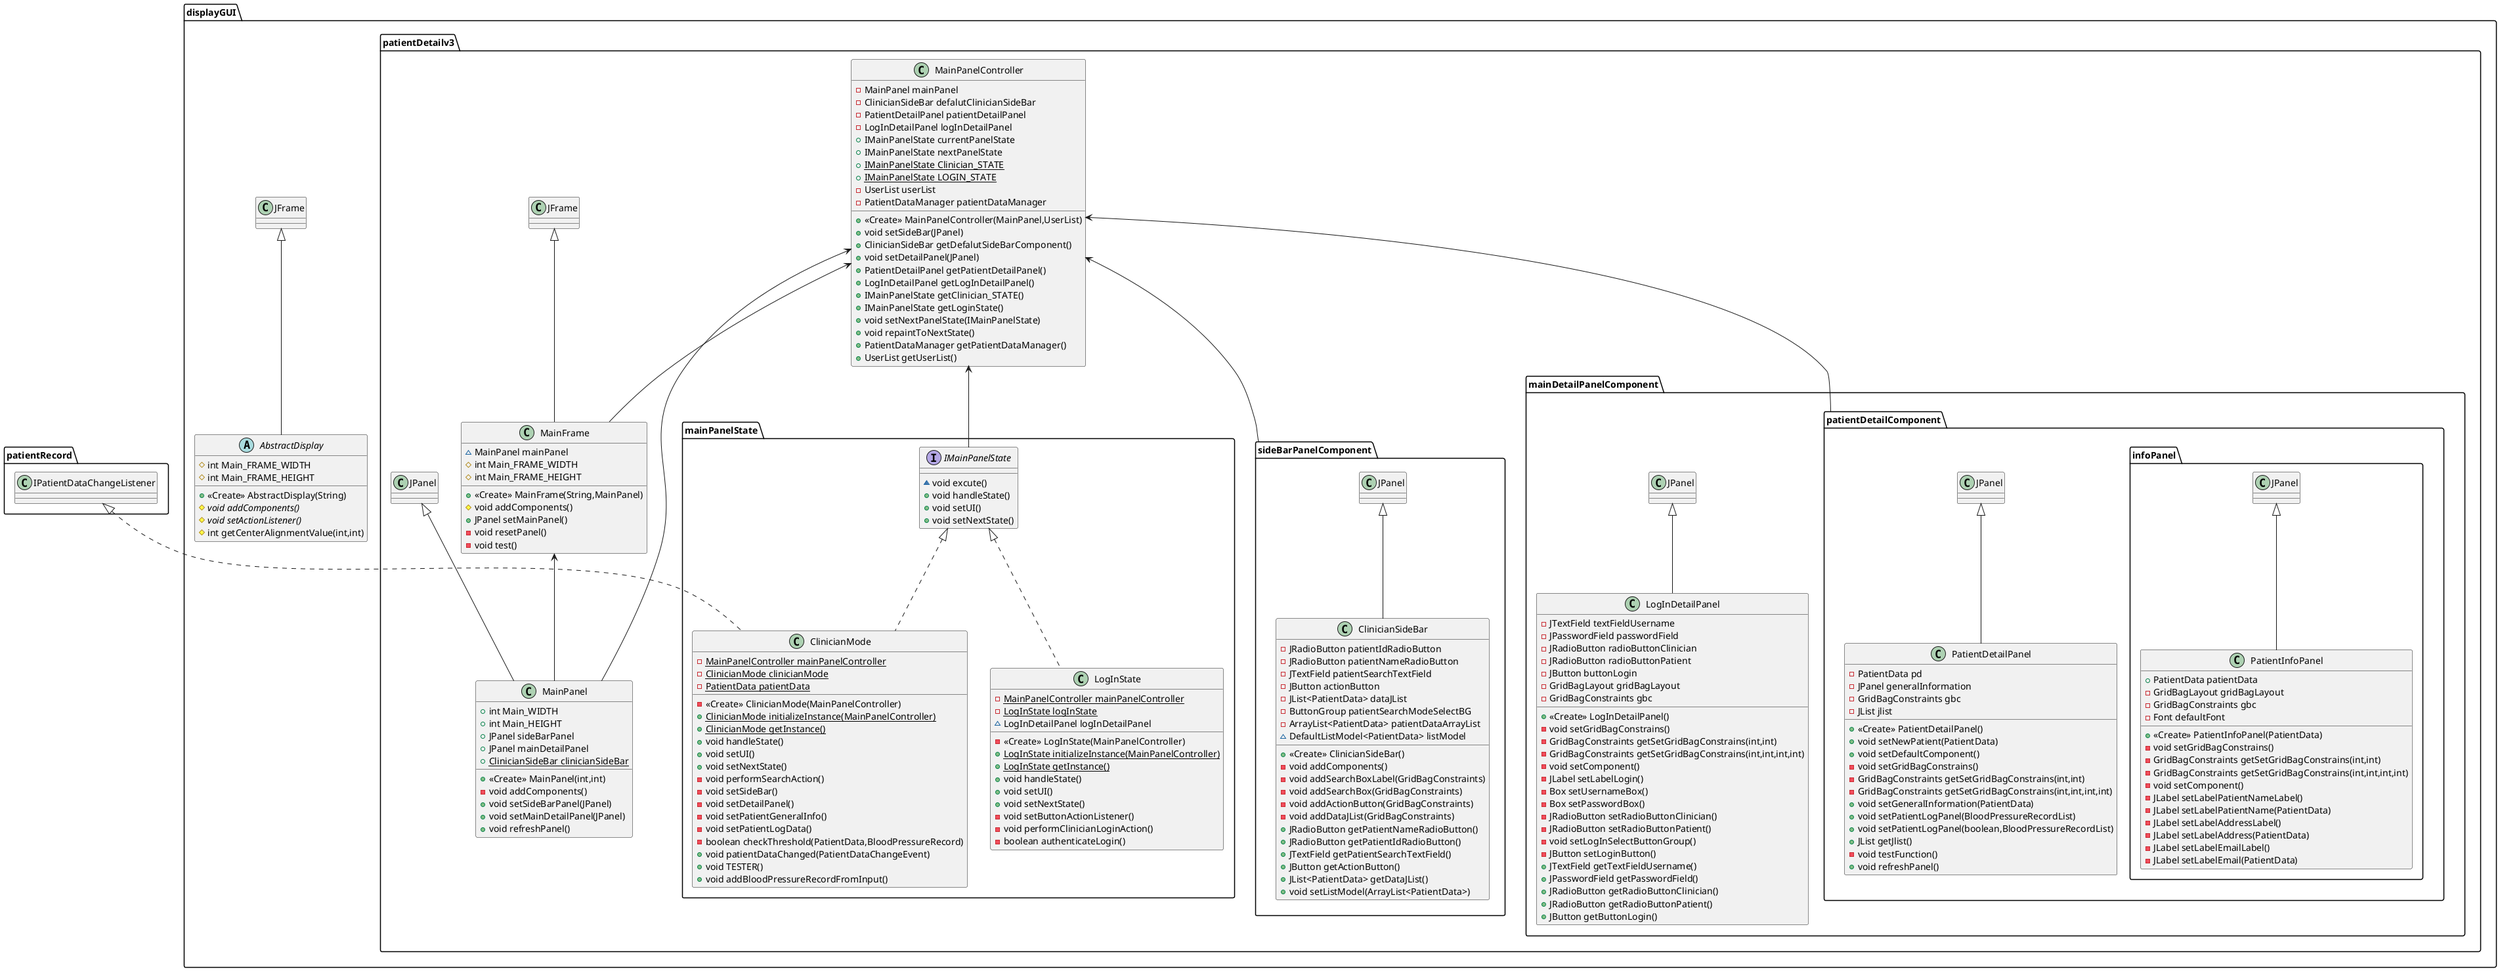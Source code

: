 @startuml
class displayGUI.patientDetailv3.mainDetailPanelComponent.patientDetailComponent.infoPanel.PatientInfoPanel {
+ PatientData patientData
- GridBagLayout gridBagLayout
- GridBagConstraints gbc
- Font defaultFont
+ <<Create>> PatientInfoPanel(PatientData)
- void setGridBagConstrains()
- GridBagConstraints getSetGridBagConstrains(int,int)
- GridBagConstraints getSetGridBagConstrains(int,int,int,int)
- void setComponent()
- JLabel setLabelPatientNameLabel()
- JLabel setLabelPatientName(PatientData)
- JLabel setLabelAddressLabel()
- JLabel setLabelAddress(PatientData)
- JLabel setLabelEmailLabel()
- JLabel setLabelEmail(PatientData)
}


class displayGUI.patientDetailv3.mainDetailPanelComponent.patientDetailComponent.PatientDetailPanel {
- PatientData pd
- JPanel generalInformation
- GridBagConstraints gbc
- JList jlist
+ <<Create>> PatientDetailPanel()
+ void setNewPatient(PatientData)
+ void setDefaultComponent()
- void setGridBagConstrains()
- GridBagConstraints getSetGridBagConstrains(int,int)
- GridBagConstraints getSetGridBagConstrains(int,int,int,int)
+ void setGeneralInformation(PatientData)
+ void setPatientLogPanel(BloodPressureRecordList)
+ void setPatientLogPanel(boolean,BloodPressureRecordList)
+ JList getJlist()
- void testFunction()
+ void refreshPanel()
}


class displayGUI.patientDetailv3.MainFrame {
~ MainPanel mainPanel
# int Main_FRAME_WIDTH
# int Main_FRAME_HEIGHT
+ <<Create>> MainFrame(String,MainPanel)
# void addComponents()
+ JPanel setMainPanel()
- void resetPanel()
- void test()
}


class displayGUI.patientDetailv3.sideBarPanelComponent.ClinicianSideBar {
- JRadioButton patientIdRadioButton
- JRadioButton patientNameRadioButton
- JTextField patientSearchTextField
- JButton actionButton
- JList<PatientData> dataJList
- ButtonGroup patientSearchModeSelectBG
- ArrayList<PatientData> patientDataArrayList
~ DefaultListModel<PatientData> listModel
+ <<Create>> ClinicianSideBar()
- void addComponents()
- void addSearchBoxLabel(GridBagConstraints)
- void addSearchBox(GridBagConstraints)
- void addActionButton(GridBagConstraints)
- void addDataJList(GridBagConstraints)
+ JRadioButton getPatientNameRadioButton()
+ JRadioButton getPatientIdRadioButton()
+ JTextField getPatientSearchTextField()
+ JButton getActionButton()
+ JList<PatientData> getDataJList()
+ void setListModel(ArrayList<PatientData>)
}


abstract class displayGUI.AbstractDisplay {
# int Main_FRAME_WIDTH
# int Main_FRAME_HEIGHT
+ <<Create>> AbstractDisplay(String)
# {abstract}void addComponents()
# {abstract}void setActionListener()
# int getCenterAlignmentValue(int,int)
}


class displayGUI.patientDetailv3.MainPanelController {
- MainPanel mainPanel
- ClinicianSideBar defalutClinicianSideBar
- PatientDetailPanel patientDetailPanel
- LogInDetailPanel logInDetailPanel
+ IMainPanelState currentPanelState
+ IMainPanelState nextPanelState
+ {static} IMainPanelState Clinician_STATE
+ {static} IMainPanelState LOGIN_STATE
- UserList userList
- PatientDataManager patientDataManager
+ <<Create>> MainPanelController(MainPanel,UserList)
+ void setSideBar(JPanel)
+ ClinicianSideBar getDefalutSideBarComponent()
+ void setDetailPanel(JPanel)
+ PatientDetailPanel getPatientDetailPanel()
+ LogInDetailPanel getLogInDetailPanel()
+ IMainPanelState getClinician_STATE()
+ IMainPanelState getLoginState()
+ void setNextPanelState(IMainPanelState)
+ void repaintToNextState()
+ PatientDataManager getPatientDataManager()
+ UserList getUserList()
}


class displayGUI.patientDetailv3.MainPanel {
+ int Main_WIDTH
+ int Main_HEIGHT
+ JPanel sideBarPanel
+ JPanel mainDetailPanel
+ {static} ClinicianSideBar clinicianSideBar
+ <<Create>> MainPanel(int,int)
- void addComponents()
+ void setSideBarPanel(JPanel)
+ void setMainDetailPanel(JPanel)
+ void refreshPanel()
}


interface displayGUI.patientDetailv3.mainPanelState.IMainPanelState {
~ void excute()
+ void handleState()
+ void setUI()
+ void setNextState()
}

class displayGUI.patientDetailv3.mainPanelState.ClinicianMode {
- {static} MainPanelController mainPanelController
- {static} ClinicianMode clinicianMode
- {static} PatientData patientData
- <<Create>> ClinicianMode(MainPanelController)
+ {static} ClinicianMode initializeInstance(MainPanelController)
+ {static} ClinicianMode getInstance()
+ void handleState()
+ void setUI()
+ void setNextState()
- void performSearchAction()
- void setSideBar()
- void setDetailPanel()
- void setPatientGeneralInfo()
- void setPatientLogData()
- boolean checkThreshold(PatientData,BloodPressureRecord)
+ void patientDataChanged(PatientDataChangeEvent)
+ void TESTER()
+ void addBloodPressureRecordFromInput()
}


class displayGUI.patientDetailv3.mainDetailPanelComponent.LogInDetailPanel {
- JTextField textFieldUsername
- JPasswordField passwordField
- JRadioButton radioButtonClinician
- JRadioButton radioButtonPatient
- JButton buttonLogin
- GridBagLayout gridBagLayout
- GridBagConstraints gbc
+ <<Create>> LogInDetailPanel()
- void setGridBagConstrains()
- GridBagConstraints getSetGridBagConstrains(int,int)
- GridBagConstraints getSetGridBagConstrains(int,int,int,int)
- void setComponent()
- JLabel setLabelLogin()
- Box setUsernameBox()
- Box setPasswordBox()
- JRadioButton setRadioButtonClinician()
- JRadioButton setRadioButtonPatient()
- void setLogInSelectButtonGroup()
- JButton setLoginButton()
+ JTextField getTextFieldUsername()
+ JPasswordField getPasswordField()
+ JRadioButton getRadioButtonClinician()
+ JRadioButton getRadioButtonPatient()
+ JButton getButtonLogin()
}


class displayGUI.patientDetailv3.mainPanelState.LogInState {
- {static} MainPanelController mainPanelController
- {static} LogInState logInState
~ LogInDetailPanel logInDetailPanel
- <<Create>> LogInState(MainPanelController)
+ {static} LogInState initializeInstance(MainPanelController)
+ {static} LogInState getInstance()
+ void handleState()
+ void setUI()
+ void setNextState()
- void setButtonActionListener()
- void performClinicianLoginAction()
- boolean authenticateLogin()
}




displayGUI.patientDetailv3.mainDetailPanelComponent.patientDetailComponent.infoPanel.JPanel <|-- displayGUI.patientDetailv3.mainDetailPanelComponent.patientDetailComponent.infoPanel.PatientInfoPanel
displayGUI.patientDetailv3.mainDetailPanelComponent.patientDetailComponent.JPanel <|-- displayGUI.patientDetailv3.mainDetailPanelComponent.patientDetailComponent.PatientDetailPanel
displayGUI.patientDetailv3.JFrame <|-- displayGUI.patientDetailv3.MainFrame
displayGUI.patientDetailv3.sideBarPanelComponent.JPanel <|-- displayGUI.patientDetailv3.sideBarPanelComponent.ClinicianSideBar
displayGUI.JFrame <|-- displayGUI.AbstractDisplay
displayGUI.patientDetailv3.JPanel <|-- displayGUI.patientDetailv3.MainPanel
displayGUI.patientDetailv3.mainPanelState.IMainPanelState <|.. displayGUI.patientDetailv3.mainPanelState.ClinicianMode
patientRecord.IPatientDataChangeListener <|.. displayGUI.patientDetailv3.mainPanelState.ClinicianMode
displayGUI.patientDetailv3.mainDetailPanelComponent.JPanel <|-- displayGUI.patientDetailv3.mainDetailPanelComponent.LogInDetailPanel
displayGUI.patientDetailv3.mainPanelState.IMainPanelState <|.. displayGUI.patientDetailv3.mainPanelState.LogInState
displayGUI.patientDetailv3.MainPanelController <-- displayGUI.patientDetailv3.mainPanelState.IMainPanelState
displayGUI.patientDetailv3.MainPanelController <-- displayGUI.patientDetailv3.MainPanel
displayGUI.patientDetailv3.MainPanelController <-- displayGUI.patientDetailv3.MainFrame
displayGUI.patientDetailv3.MainFrame <-- displayGUI.patientDetailv3.MainPanel
displayGUI.patientDetailv3.MainPanelController <-- displayGUI.patientDetailv3.sideBarPanelComponent
displayGUI.patientDetailv3.MainPanelController <-- displayGUI.patientDetailv3.mainDetailPanelComponent.patientDetailComponent
@enduml